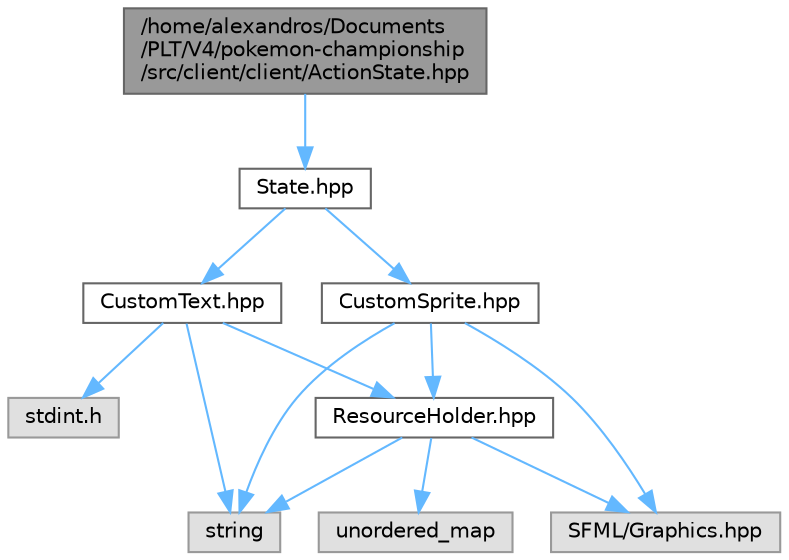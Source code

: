 digraph "/home/alexandros/Documents/PLT/V4/pokemon-championship/src/client/client/ActionState.hpp"
{
 // LATEX_PDF_SIZE
  bgcolor="transparent";
  edge [fontname=Helvetica,fontsize=10,labelfontname=Helvetica,labelfontsize=10];
  node [fontname=Helvetica,fontsize=10,shape=box,height=0.2,width=0.4];
  Node1 [label="/home/alexandros/Documents\l/PLT/V4/pokemon-championship\l/src/client/client/ActionState.hpp",height=0.2,width=0.4,color="gray40", fillcolor="grey60", style="filled", fontcolor="black",tooltip=" "];
  Node1 -> Node2 [color="steelblue1",style="solid"];
  Node2 [label="State.hpp",height=0.2,width=0.4,color="grey40", fillcolor="white", style="filled",URL="$client_2client_2state_8hpp.html",tooltip=" "];
  Node2 -> Node3 [color="steelblue1",style="solid"];
  Node3 [label="CustomText.hpp",height=0.2,width=0.4,color="grey40", fillcolor="white", style="filled",URL="$_custom_text_8hpp.html",tooltip=" "];
  Node3 -> Node4 [color="steelblue1",style="solid"];
  Node4 [label="string",height=0.2,width=0.4,color="grey60", fillcolor="#E0E0E0", style="filled",tooltip=" "];
  Node3 -> Node5 [color="steelblue1",style="solid"];
  Node5 [label="stdint.h",height=0.2,width=0.4,color="grey60", fillcolor="#E0E0E0", style="filled",tooltip=" "];
  Node3 -> Node6 [color="steelblue1",style="solid"];
  Node6 [label="ResourceHolder.hpp",height=0.2,width=0.4,color="grey40", fillcolor="white", style="filled",URL="$_resource_holder_8hpp.html",tooltip=" "];
  Node6 -> Node4 [color="steelblue1",style="solid"];
  Node6 -> Node7 [color="steelblue1",style="solid"];
  Node7 [label="unordered_map",height=0.2,width=0.4,color="grey60", fillcolor="#E0E0E0", style="filled",tooltip=" "];
  Node6 -> Node8 [color="steelblue1",style="solid"];
  Node8 [label="SFML/Graphics.hpp",height=0.2,width=0.4,color="grey60", fillcolor="#E0E0E0", style="filled",tooltip=" "];
  Node2 -> Node9 [color="steelblue1",style="solid"];
  Node9 [label="CustomSprite.hpp",height=0.2,width=0.4,color="grey40", fillcolor="white", style="filled",URL="$_custom_sprite_8hpp.html",tooltip=" "];
  Node9 -> Node8 [color="steelblue1",style="solid"];
  Node9 -> Node4 [color="steelblue1",style="solid"];
  Node9 -> Node6 [color="steelblue1",style="solid"];
}
